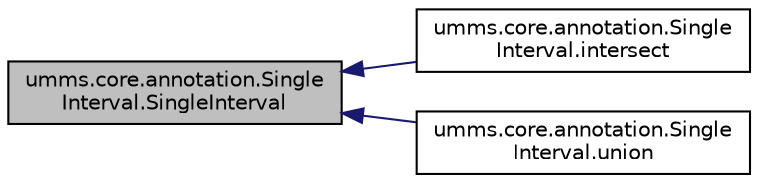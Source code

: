 digraph "umms.core.annotation.SingleInterval.SingleInterval"
{
  edge [fontname="Helvetica",fontsize="10",labelfontname="Helvetica",labelfontsize="10"];
  node [fontname="Helvetica",fontsize="10",shape=record];
  rankdir="LR";
  Node1 [label="umms.core.annotation.Single\lInterval.SingleInterval",height=0.2,width=0.4,color="black", fillcolor="grey75", style="filled" fontcolor="black"];
  Node1 -> Node2 [dir="back",color="midnightblue",fontsize="10",style="solid",fontname="Helvetica"];
  Node2 [label="umms.core.annotation.Single\lInterval.intersect",height=0.2,width=0.4,color="black", fillcolor="white", style="filled",URL="$classumms_1_1core_1_1annotation_1_1_single_interval.html#a924417b81926218be5df0a4886c2818d"];
  Node1 -> Node3 [dir="back",color="midnightblue",fontsize="10",style="solid",fontname="Helvetica"];
  Node3 [label="umms.core.annotation.Single\lInterval.union",height=0.2,width=0.4,color="black", fillcolor="white", style="filled",URL="$classumms_1_1core_1_1annotation_1_1_single_interval.html#af44452eabde12b58440724fe802c6d50"];
}

